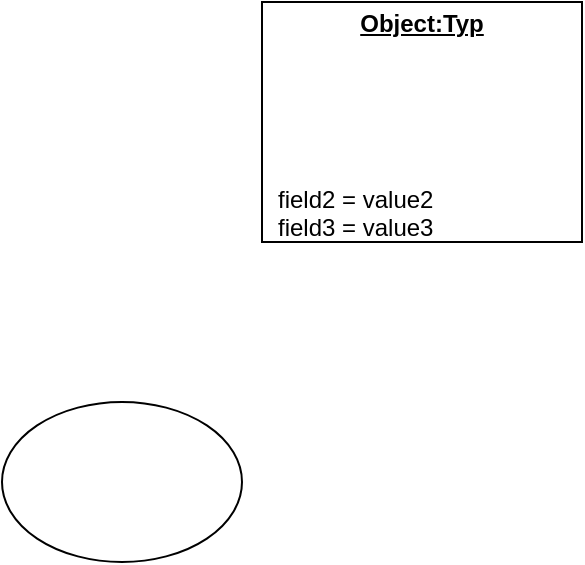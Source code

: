 <mxfile version="26.0.16">
  <diagram name="第 1 页" id="vVJ9zY3ZvuB4vjCQMocJ">
    <mxGraphModel dx="746" dy="1624" grid="1" gridSize="10" guides="1" tooltips="1" connect="1" arrows="1" fold="1" page="1" pageScale="1" pageWidth="827" pageHeight="1169" math="0" shadow="0">
      <root>
        <mxCell id="0" />
        <mxCell id="1" parent="0" />
        <mxCell id="6VDBaZ6o9roBXd2KXbmS-1" value="" style="ellipse;whiteSpace=wrap;html=1;" vertex="1" parent="1">
          <mxGeometry x="170" y="90" width="120" height="80" as="geometry" />
        </mxCell>
        <mxCell id="6VDBaZ6o9roBXd2KXbmS-2" value="&lt;p style=&quot;margin:0px;margin-top:4px;text-align:center;text-decoration:underline;&quot;&gt;&lt;b&gt;Object:Typ&lt;/b&gt;&lt;/p&gt;&lt;p style=&quot;margin:0px;margin-top:4px;text-align:center;text-decoration:underline;&quot;&gt;&lt;b&gt;&lt;br&gt;&lt;/b&gt;&lt;/p&gt;&lt;p style=&quot;margin:0px;margin-top:4px;text-align:center;text-decoration:underline;&quot;&gt;&lt;b&gt;&lt;br&gt;&lt;/b&gt;&lt;/p&gt;&lt;p style=&quot;margin:0px;margin-top:4px;text-align:center;text-decoration:underline;&quot;&gt;&lt;b&gt;&lt;br&gt;&lt;/b&gt;&lt;/p&gt;&lt;p style=&quot;margin:0px;margin-top:4px;text-align:center;text-decoration:underline;&quot;&gt;&lt;b&gt;&lt;br&gt;&lt;/b&gt;&lt;/p&gt;&lt;p style=&quot;margin:0px;margin-left:8px;&quot;&gt;field2 = value2&lt;br&gt;field3 = value3&lt;/p&gt;" style="verticalAlign=top;align=left;overflow=fill;html=1;whiteSpace=wrap;" vertex="1" parent="1">
          <mxGeometry x="300" y="-110" width="160" height="120" as="geometry" />
        </mxCell>
      </root>
    </mxGraphModel>
  </diagram>
</mxfile>
